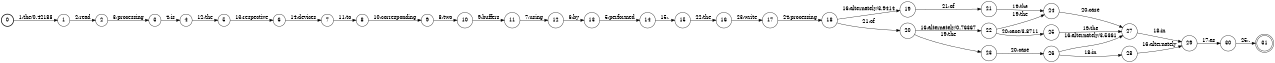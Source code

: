 digraph FST {
rankdir = LR;
size = "8.5,11";
label = "";
center = 1;
orientation = Portrait;
ranksep = "0.4";
nodesep = "0.25";
0 [label = "0", shape = circle, style = bold, fontsize = 14]
	0 -> 1 [label = "1:the/0.42188", fontsize = 14];
1 [label = "1", shape = circle, style = solid, fontsize = 14]
	1 -> 2 [label = "2:read", fontsize = 14];
2 [label = "2", shape = circle, style = solid, fontsize = 14]
	2 -> 3 [label = "3:processing", fontsize = 14];
3 [label = "3", shape = circle, style = solid, fontsize = 14]
	3 -> 4 [label = "4:is", fontsize = 14];
4 [label = "4", shape = circle, style = solid, fontsize = 14]
	4 -> 5 [label = "12:the", fontsize = 14];
5 [label = "5", shape = circle, style = solid, fontsize = 14]
	5 -> 6 [label = "13:respective", fontsize = 14];
6 [label = "6", shape = circle, style = solid, fontsize = 14]
	6 -> 7 [label = "14:devices", fontsize = 14];
7 [label = "7", shape = circle, style = solid, fontsize = 14]
	7 -> 8 [label = "11:to", fontsize = 14];
8 [label = "8", shape = circle, style = solid, fontsize = 14]
	8 -> 9 [label = "10:corresponding", fontsize = 14];
9 [label = "9", shape = circle, style = solid, fontsize = 14]
	9 -> 10 [label = "8:two", fontsize = 14];
10 [label = "10", shape = circle, style = solid, fontsize = 14]
	10 -> 11 [label = "9:buffers", fontsize = 14];
11 [label = "11", shape = circle, style = solid, fontsize = 14]
	11 -> 12 [label = "7:using", fontsize = 14];
12 [label = "12", shape = circle, style = solid, fontsize = 14]
	12 -> 13 [label = "6:by", fontsize = 14];
13 [label = "13", shape = circle, style = solid, fontsize = 14]
	13 -> 14 [label = "5:performed", fontsize = 14];
14 [label = "14", shape = circle, style = solid, fontsize = 14]
	14 -> 15 [label = "15:,", fontsize = 14];
15 [label = "15", shape = circle, style = solid, fontsize = 14]
	15 -> 16 [label = "22:the", fontsize = 14];
16 [label = "16", shape = circle, style = solid, fontsize = 14]
	16 -> 17 [label = "23:write", fontsize = 14];
17 [label = "17", shape = circle, style = solid, fontsize = 14]
	17 -> 18 [label = "24:processing", fontsize = 14];
18 [label = "18", shape = circle, style = solid, fontsize = 14]
	18 -> 19 [label = "16:alternately/3.9414", fontsize = 14];
	18 -> 20 [label = "21:of", fontsize = 14];
19 [label = "19", shape = circle, style = solid, fontsize = 14]
	19 -> 21 [label = "21:of", fontsize = 14];
20 [label = "20", shape = circle, style = solid, fontsize = 14]
	20 -> 23 [label = "19:the", fontsize = 14];
	20 -> 22 [label = "16:alternately/0.76367", fontsize = 14];
21 [label = "21", shape = circle, style = solid, fontsize = 14]
	21 -> 24 [label = "19:the", fontsize = 14];
22 [label = "22", shape = circle, style = solid, fontsize = 14]
	22 -> 24 [label = "19:the", fontsize = 14];
	22 -> 25 [label = "20:case/3.8711", fontsize = 14];
23 [label = "23", shape = circle, style = solid, fontsize = 14]
	23 -> 26 [label = "20:case", fontsize = 14];
24 [label = "24", shape = circle, style = solid, fontsize = 14]
	24 -> 27 [label = "20:case", fontsize = 14];
25 [label = "25", shape = circle, style = solid, fontsize = 14]
	25 -> 27 [label = "19:the", fontsize = 14];
26 [label = "26", shape = circle, style = solid, fontsize = 14]
	26 -> 27 [label = "16:alternately/3.5361", fontsize = 14];
	26 -> 28 [label = "18:in", fontsize = 14];
27 [label = "27", shape = circle, style = solid, fontsize = 14]
	27 -> 29 [label = "18:in", fontsize = 14];
28 [label = "28", shape = circle, style = solid, fontsize = 14]
	28 -> 29 [label = "16:alternately", fontsize = 14];
29 [label = "29", shape = circle, style = solid, fontsize = 14]
	29 -> 30 [label = "17:as", fontsize = 14];
30 [label = "30", shape = circle, style = solid, fontsize = 14]
	30 -> 31 [label = "25:.", fontsize = 14];
31 [label = "31", shape = doublecircle, style = solid, fontsize = 14]
}
